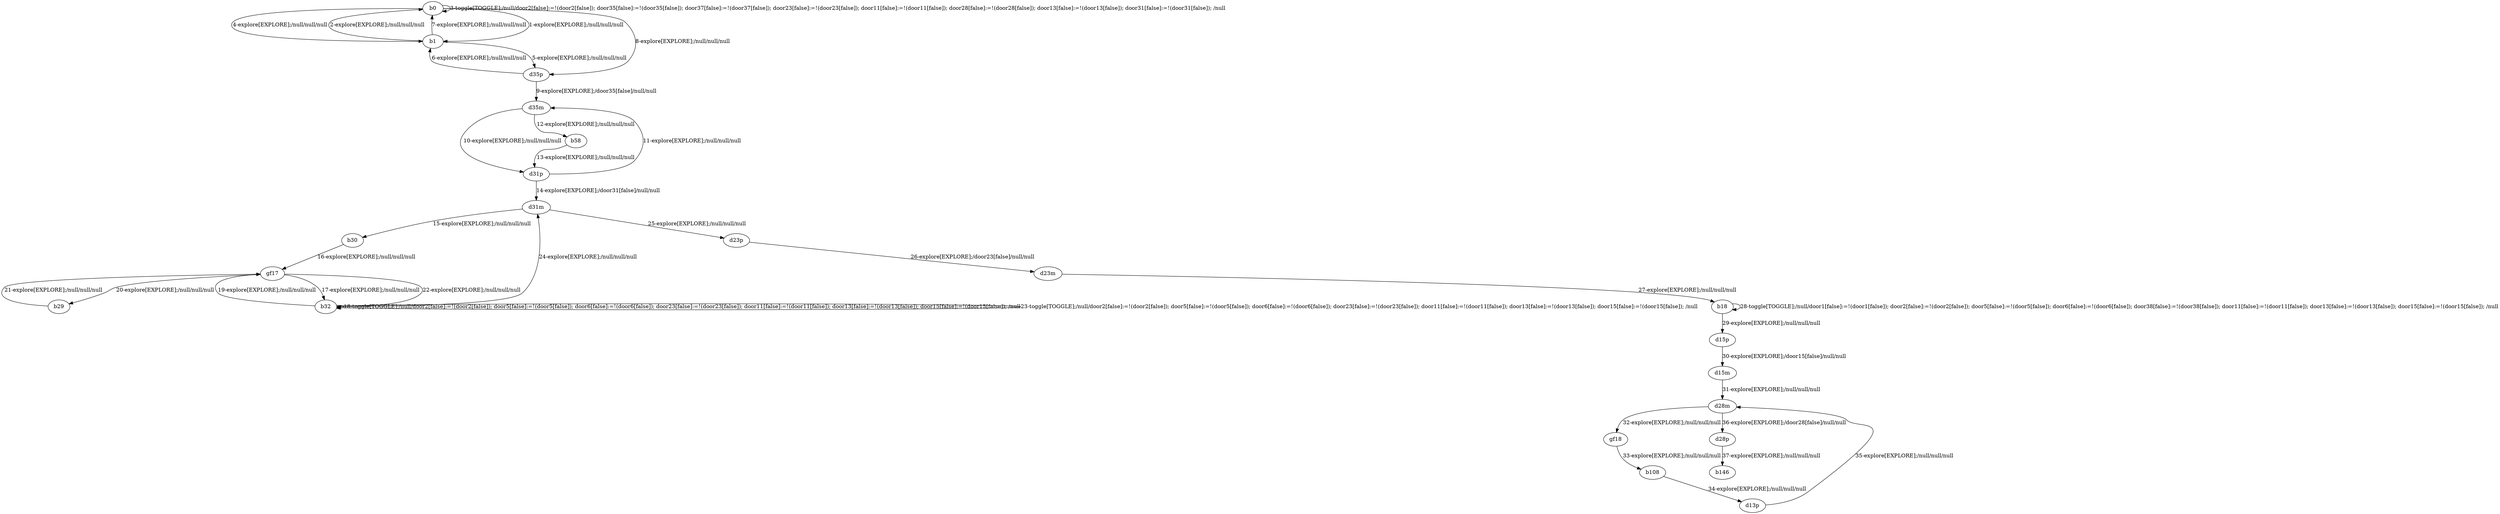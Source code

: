 # Total number of goals covered by this test: 2
# d28p --> b146
# d28m --> d28p

digraph g {
"b0" -> "b1" [label = "1-explore[EXPLORE];/null/null/null"];
"b1" -> "b0" [label = "2-explore[EXPLORE];/null/null/null"];
"b0" -> "b0" [label = "3-toggle[TOGGLE];/null/door2[false]:=!(door2[false]); door35[false]:=!(door35[false]); door37[false]:=!(door37[false]); door23[false]:=!(door23[false]); door11[false]:=!(door11[false]); door28[false]:=!(door28[false]); door13[false]:=!(door13[false]); door31[false]:=!(door31[false]); /null"];
"b0" -> "b1" [label = "4-explore[EXPLORE];/null/null/null"];
"b1" -> "d35p" [label = "5-explore[EXPLORE];/null/null/null"];
"d35p" -> "b1" [label = "6-explore[EXPLORE];/null/null/null"];
"b1" -> "b0" [label = "7-explore[EXPLORE];/null/null/null"];
"b0" -> "d35p" [label = "8-explore[EXPLORE];/null/null/null"];
"d35p" -> "d35m" [label = "9-explore[EXPLORE];/door35[false]/null/null"];
"d35m" -> "d31p" [label = "10-explore[EXPLORE];/null/null/null"];
"d31p" -> "d35m" [label = "11-explore[EXPLORE];/null/null/null"];
"d35m" -> "b58" [label = "12-explore[EXPLORE];/null/null/null"];
"b58" -> "d31p" [label = "13-explore[EXPLORE];/null/null/null"];
"d31p" -> "d31m" [label = "14-explore[EXPLORE];/door31[false]/null/null"];
"d31m" -> "b30" [label = "15-explore[EXPLORE];/null/null/null"];
"b30" -> "gf17" [label = "16-explore[EXPLORE];/null/null/null"];
"gf17" -> "b32" [label = "17-explore[EXPLORE];/null/null/null"];
"b32" -> "b32" [label = "18-toggle[TOGGLE];/null/door2[false]:=!(door2[false]); door5[false]:=!(door5[false]); door6[false]:=!(door6[false]); door23[false]:=!(door23[false]); door11[false]:=!(door11[false]); door13[false]:=!(door13[false]); door15[false]:=!(door15[false]); /null"];
"b32" -> "gf17" [label = "19-explore[EXPLORE];/null/null/null"];
"gf17" -> "b29" [label = "20-explore[EXPLORE];/null/null/null"];
"b29" -> "gf17" [label = "21-explore[EXPLORE];/null/null/null"];
"gf17" -> "b32" [label = "22-explore[EXPLORE];/null/null/null"];
"b32" -> "b32" [label = "23-toggle[TOGGLE];/null/door2[false]:=!(door2[false]); door5[false]:=!(door5[false]); door6[false]:=!(door6[false]); door23[false]:=!(door23[false]); door11[false]:=!(door11[false]); door13[false]:=!(door13[false]); door15[false]:=!(door15[false]); /null"];
"b32" -> "d31m" [label = "24-explore[EXPLORE];/null/null/null"];
"d31m" -> "d23p" [label = "25-explore[EXPLORE];/null/null/null"];
"d23p" -> "d23m" [label = "26-explore[EXPLORE];/door23[false]/null/null"];
"d23m" -> "b18" [label = "27-explore[EXPLORE];/null/null/null"];
"b18" -> "b18" [label = "28-toggle[TOGGLE];/null/door1[false]:=!(door1[false]); door2[false]:=!(door2[false]); door5[false]:=!(door5[false]); door6[false]:=!(door6[false]); door38[false]:=!(door38[false]); door11[false]:=!(door11[false]); door13[false]:=!(door13[false]); door15[false]:=!(door15[false]); /null"];
"b18" -> "d15p" [label = "29-explore[EXPLORE];/null/null/null"];
"d15p" -> "d15m" [label = "30-explore[EXPLORE];/door15[false]/null/null"];
"d15m" -> "d28m" [label = "31-explore[EXPLORE];/null/null/null"];
"d28m" -> "gf18" [label = "32-explore[EXPLORE];/null/null/null"];
"gf18" -> "b108" [label = "33-explore[EXPLORE];/null/null/null"];
"b108" -> "d13p" [label = "34-explore[EXPLORE];/null/null/null"];
"d13p" -> "d28m" [label = "35-explore[EXPLORE];/null/null/null"];
"d28m" -> "d28p" [label = "36-explore[EXPLORE];/door28[false]/null/null"];
"d28p" -> "b146" [label = "37-explore[EXPLORE];/null/null/null"];
}